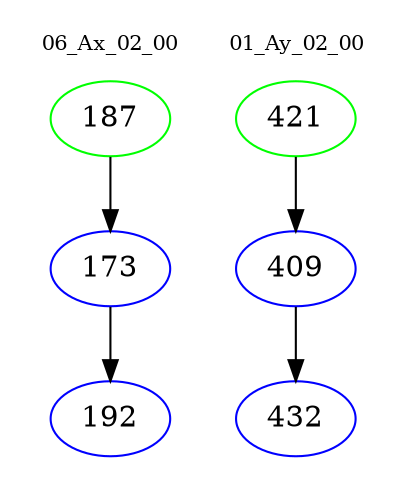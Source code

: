 digraph{
subgraph cluster_0 {
color = white
label = "06_Ax_02_00";
fontsize=10;
T0_187 [label="187", color="green"]
T0_187 -> T0_173 [color="black"]
T0_173 [label="173", color="blue"]
T0_173 -> T0_192 [color="black"]
T0_192 [label="192", color="blue"]
}
subgraph cluster_1 {
color = white
label = "01_Ay_02_00";
fontsize=10;
T1_421 [label="421", color="green"]
T1_421 -> T1_409 [color="black"]
T1_409 [label="409", color="blue"]
T1_409 -> T1_432 [color="black"]
T1_432 [label="432", color="blue"]
}
}
